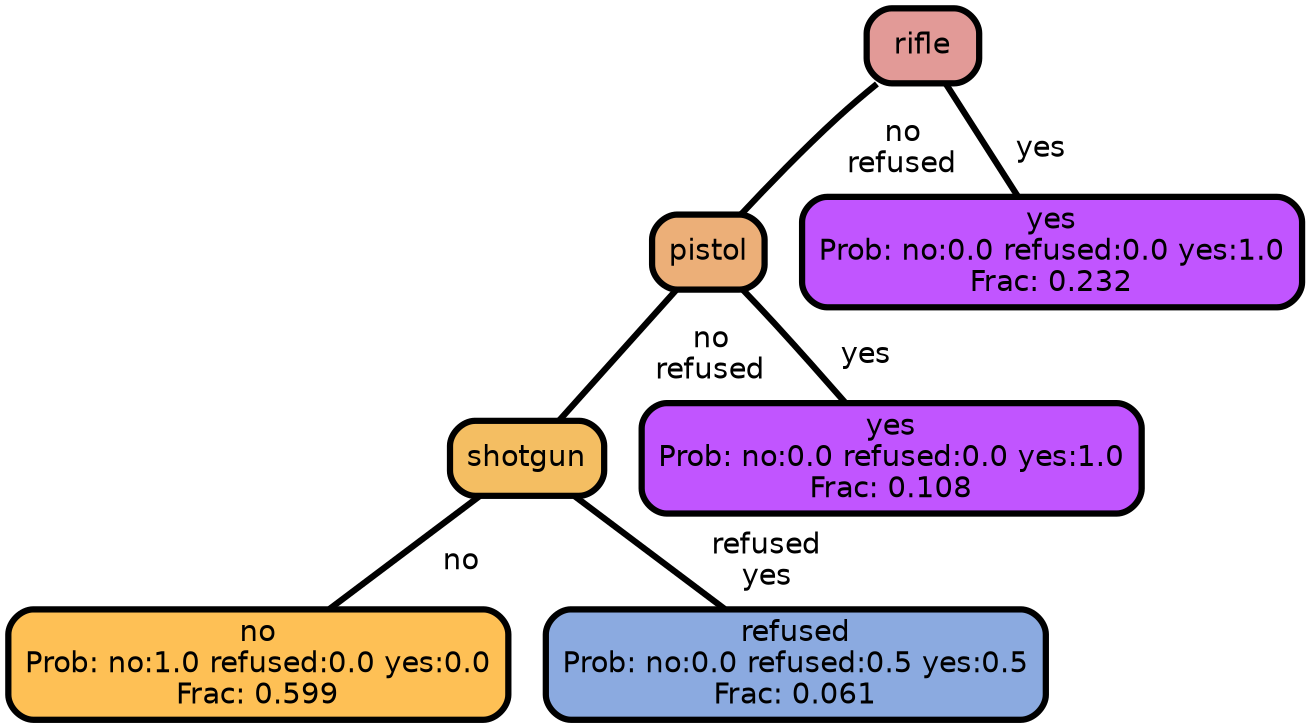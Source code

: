 graph Tree {
node [shape=box, style="filled, rounded",color="black",penwidth="3",fontcolor="black",                 fontname=helvetica] ;
graph [ranksep="0 equally", splines=straight,                 bgcolor=transparent, dpi=200] ;
edge [fontname=helvetica, color=black] ;
0 [label="no
Prob: no:1.0 refused:0.0 yes:0.0
Frac: 0.599", fillcolor="#fec055"] ;
1 [label="shotgun", fillcolor="#f4be62"] ;
2 [label="refused
Prob: no:0.0 refused:0.5 yes:0.5
Frac: 0.061", fillcolor="#8baae0"] ;
3 [label="pistol", fillcolor="#ecaf78"] ;
4 [label="yes
Prob: no:0.0 refused:0.0 yes:1.0
Frac: 0.108", fillcolor="#c155ff"] ;
5 [label="rifle", fillcolor="#e29a97"] ;
6 [label="yes
Prob: no:0.0 refused:0.0 yes:1.0
Frac: 0.232", fillcolor="#c155ff"] ;
1 -- 0 [label=" no",penwidth=3] ;
1 -- 2 [label=" refused\n yes",penwidth=3] ;
3 -- 1 [label=" no\n refused",penwidth=3] ;
3 -- 4 [label=" yes",penwidth=3] ;
5 -- 3 [label=" no\n refused",penwidth=3] ;
5 -- 6 [label=" yes",penwidth=3] ;
{rank = same;}}